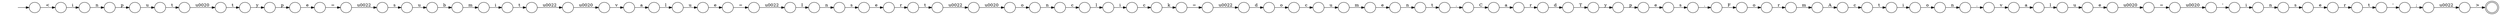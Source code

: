 digraph Automaton {
  rankdir = LR;
  0 [shape=circle,label=""];
  0 -> 72 [label="n"]
  1 [shape=circle,label=""];
  1 -> 30 [label="r"]
  2 [shape=circle,label=""];
  2 -> 77 [label="'"]
  3 [shape=circle,label=""];
  3 -> 41 [label="u"]
  4 [shape=circle,label=""];
  4 -> 56 [label="m"]
  5 [shape=circle,label=""];
  5 -> 45 [label="m"]
  6 [shape=circle,label=""];
  6 -> 37 [label="v"]
  7 [shape=doublecircle,label=""];
  8 [shape=circle,label=""];
  8 -> 73 [label="u"]
  9 [shape=circle,label=""];
  9 -> 27 [label="\u0020"]
  10 [shape=circle,label=""];
  10 -> 57 [label="d"]
  11 [shape=circle,label=""];
  11 -> 12 [label="\u0020"]
  12 [shape=circle,label=""];
  12 -> 29 [label="o"]
  13 [shape=circle,label=""];
  13 -> 35 [label="C"]
  14 [shape=circle,label=""];
  14 -> 94 [label="c"]
  15 [shape=circle,label=""];
  15 -> 70 [label="l"]
  16 [shape=circle,label=""];
  16 -> 38 [label="i"]
  17 [shape=circle,label=""];
  17 -> 89 [label=";"]
  18 [shape=circle,label=""];
  18 -> 46 [label="n"]
  19 [shape=circle,label=""];
  19 -> 78 [label="c"]
  20 [shape=circle,label=""];
  20 -> 31 [label="r"]
  21 [shape=circle,label=""];
  21 -> 11 [label="\u0022"]
  22 [shape=circle,label=""];
  22 -> 26 [label="y"]
  23 [shape=circle,label=""];
  23 -> 84 [label="t"]
  24 [shape=circle,label=""];
  24 -> 34 [label="="]
  25 [shape=circle,label=""];
  25 -> 28 [label="i"]
  26 [shape=circle,label=""];
  26 -> 55 [label="p"]
  27 [shape=circle,label=""];
  27 -> 22 [label="t"]
  28 [shape=circle,label=""];
  28 -> 43 [label="o"]
  29 [shape=circle,label=""];
  29 -> 14 [label="n"]
  30 [shape=circle,label=""];
  30 -> 80 [label="d"]
  31 [shape=circle,label=""];
  31 -> 21 [label="t"]
  32 [shape=circle,label=""];
  32 -> 42 [label="a"]
  33 [shape=circle,label=""];
  33 -> 0 [label="e"]
  34 [shape=circle,label=""];
  34 -> 10 [label="\u0022"]
  35 [shape=circle,label=""];
  35 -> 1 [label="a"]
  36 [shape=circle,label=""];
  36 -> 69 [label="\u0022"]
  37 [shape=circle,label=""];
  37 -> 15 [label="a"]
  38 [shape=circle,label=""];
  38 -> 75 [label="c"]
  39 [shape=circle,label=""];
  39 -> 50 [label="."]
  40 [shape=circle,label=""];
  40 -> 48 [label="c"]
  41 [shape=circle,label=""];
  41 -> 85 [label="e"]
  42 [shape=circle,label=""];
  42 -> 3 [label="l"]
  43 [shape=circle,label=""];
  43 -> 71 [label="n"]
  44 [shape=circle,label=""];
  44 -> 59 [label="\u0022"]
  45 [shape=circle,label=""];
  45 -> 87 [label="i"]
  46 [shape=circle,label=""];
  46 -> 8 [label="p"]
  47 [shape=circle,label=""];
  47 -> 7 [label=">"]
  48 [shape=circle,label=""];
  48 -> 25 [label="t"]
  49 [shape=circle,label=""];
  49 -> 64 [label="u"]
  50 [shape=circle,label=""];
  50 -> 76 [label="F"]
  51 [shape=circle,label=""];
  51 -> 88 [label="e"]
  52 [shape=circle,label=""];
  52 -> 61 [label="e"]
  53 [shape=circle,label=""];
  53 -> 67 [label="n"]
  54 [shape=circle,label=""];
  54 -> 92 [label="="]
  55 [shape=circle,label=""];
  55 -> 93 [label="e"]
  56 [shape=circle,label=""];
  56 -> 40 [label="A"]
  57 [shape=circle,label=""];
  57 -> 19 [label="o"]
  58 [shape=circle,label=""];
  58 -> 51 [label="s"]
  59 [shape=circle,label=""];
  59 -> 6 [label="\u0020"]
  60 [shape=circle,label=""];
  60 -> 53 [label="I"]
  61 [shape=circle,label=""];
  61 -> 83 [label="="]
  62 [shape=circle,label=""];
  62 -> 58 [label="n"]
  63 [shape=circle,label=""];
  63 -> 33 [label="m"]
  64 [shape=circle,label=""];
  64 -> 5 [label="b"]
  65 [shape=circle,label=""];
  65 -> 39 [label="s"]
  66 [shape=circle,label=""];
  66 -> 4 [label="r"]
  67 [shape=circle,label=""];
  67 -> 82 [label="s"]
  68 [shape=circle,label=""];
  initial [shape=plaintext,label=""];
  initial -> 68
  68 -> 91 [label="<"]
  69 [shape=circle,label=""];
  69 -> 49 [label="s"]
  70 [shape=circle,label=""];
  70 -> 52 [label="u"]
  71 [shape=circle,label=""];
  71 -> 86 [label="."]
  72 [shape=circle,label=""];
  72 -> 74 [label="t"]
  73 [shape=circle,label=""];
  73 -> 9 [label="t"]
  74 [shape=circle,label=""];
  74 -> 13 [label="."]
  75 [shape=circle,label=""];
  75 -> 24 [label="k"]
  76 [shape=circle,label=""];
  76 -> 66 [label="o"]
  77 [shape=circle,label=""];
  77 -> 62 [label="i"]
  78 [shape=circle,label=""];
  78 -> 63 [label="u"]
  79 [shape=circle,label=""];
  79 -> 81 [label="y"]
  80 [shape=circle,label=""];
  80 -> 79 [label="T"]
  81 [shape=circle,label=""];
  81 -> 90 [label="p"]
  82 [shape=circle,label=""];
  82 -> 20 [label="e"]
  83 [shape=circle,label=""];
  83 -> 60 [label="\u0022"]
  84 [shape=circle,label=""];
  84 -> 17 [label="'"]
  85 [shape=circle,label=""];
  85 -> 54 [label="\u0020"]
  86 [shape=circle,label=""];
  86 -> 32 [label="v"]
  87 [shape=circle,label=""];
  87 -> 44 [label="t"]
  88 [shape=circle,label=""];
  88 -> 23 [label="r"]
  89 [shape=circle,label=""];
  89 -> 47 [label="\u0022"]
  90 [shape=circle,label=""];
  90 -> 65 [label="e"]
  91 [shape=circle,label=""];
  91 -> 18 [label="i"]
  92 [shape=circle,label=""];
  92 -> 2 [label="\u0020"]
  93 [shape=circle,label=""];
  93 -> 36 [label="="]
  94 [shape=circle,label=""];
  94 -> 16 [label="l"]
}

